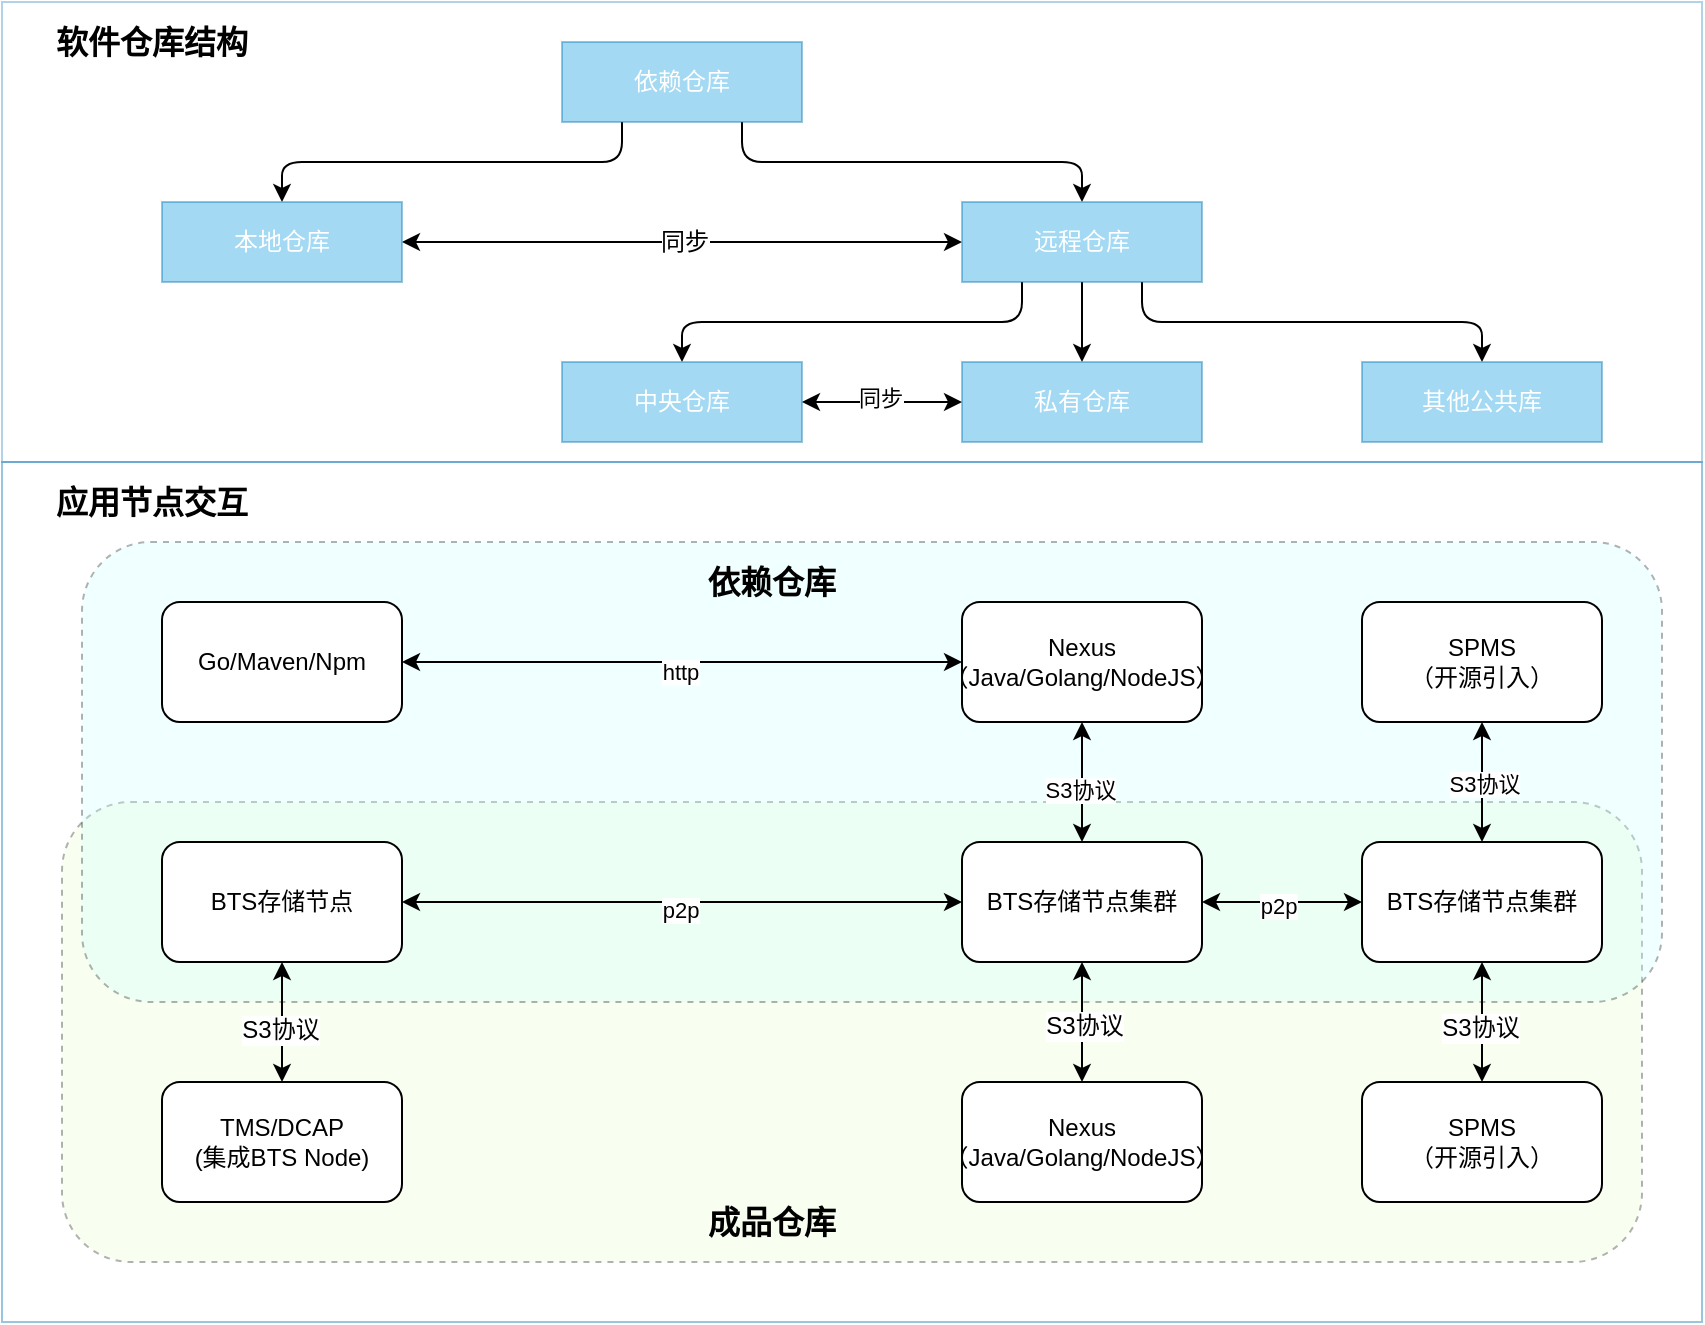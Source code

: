 <mxfile>
    <diagram id="5jQyaycoAosgVHBCEsQQ" name="Page-1">
        <mxGraphModel dx="1795" dy="667" grid="1" gridSize="10" guides="1" tooltips="1" connect="1" arrows="1" fold="1" page="1" pageScale="1" pageWidth="827" pageHeight="1169" math="0" shadow="0">
            <root>
                <mxCell id="0"/>
                <mxCell id="1" parent="0"/>
                <mxCell id="63" value="" style="rounded=0;whiteSpace=wrap;html=1;fillColor=none;strokeColor=#006EAF;fontColor=#ffffff;opacity=30;" vertex="1" parent="1">
                    <mxGeometry x="-40" y="180" width="850" height="230" as="geometry"/>
                </mxCell>
                <mxCell id="57" value="" style="rounded=0;whiteSpace=wrap;html=1;fillColor=none;strokeColor=#006EAF;fontColor=#ffffff;opacity=40;" vertex="1" parent="1">
                    <mxGeometry x="-40" y="410" width="850" height="430" as="geometry"/>
                </mxCell>
                <mxCell id="56" value="" style="rounded=1;whiteSpace=wrap;html=1;fontSize=12;dashed=1;fillColor=#E6FFCC;opacity=30;" vertex="1" parent="1">
                    <mxGeometry x="-10" y="580" width="790" height="230" as="geometry"/>
                </mxCell>
                <mxCell id="55" value="" style="rounded=1;whiteSpace=wrap;html=1;fontSize=12;fillColor=#CCFFFF;dashed=1;opacity=30;" vertex="1" parent="1">
                    <mxGeometry y="450" width="790" height="230" as="geometry"/>
                </mxCell>
                <mxCell id="10" style="edgeStyle=orthogonalEdgeStyle;html=1;exitX=0.25;exitY=1;exitDx=0;exitDy=0;entryX=0.5;entryY=0;entryDx=0;entryDy=0;" edge="1" parent="1" source="2" target="3">
                    <mxGeometry relative="1" as="geometry"/>
                </mxCell>
                <mxCell id="11" style="edgeStyle=orthogonalEdgeStyle;html=1;exitX=0.75;exitY=1;exitDx=0;exitDy=0;entryX=0.5;entryY=0;entryDx=0;entryDy=0;" edge="1" parent="1" source="2" target="4">
                    <mxGeometry relative="1" as="geometry"/>
                </mxCell>
                <mxCell id="2" value="依赖仓库" style="rounded=0;whiteSpace=wrap;html=1;fillColor=#1ba1e2;strokeColor=#006EAF;fontColor=#ffffff;opacity=40;" vertex="1" parent="1">
                    <mxGeometry x="240" y="200" width="120" height="40" as="geometry"/>
                </mxCell>
                <mxCell id="60" style="edgeStyle=orthogonalEdgeStyle;html=1;exitX=1;exitY=0.5;exitDx=0;exitDy=0;fontSize=12;startArrow=classic;startFill=1;" edge="1" parent="1" source="3" target="4">
                    <mxGeometry relative="1" as="geometry"/>
                </mxCell>
                <mxCell id="61" value="同步" style="edgeLabel;html=1;align=center;verticalAlign=middle;resizable=0;points=[];fontSize=12;" vertex="1" connectable="0" parent="60">
                    <mxGeometry x="0.224" y="-1" relative="1" as="geometry">
                        <mxPoint x="-31" y="-1" as="offset"/>
                    </mxGeometry>
                </mxCell>
                <mxCell id="3" value="本地仓库" style="rounded=0;whiteSpace=wrap;html=1;fillColor=#1ba1e2;fontColor=#ffffff;strokeColor=#006EAF;opacity=40;" vertex="1" parent="1">
                    <mxGeometry x="40" y="280" width="120" height="40" as="geometry"/>
                </mxCell>
                <mxCell id="12" style="edgeStyle=orthogonalEdgeStyle;html=1;exitX=0.25;exitY=1;exitDx=0;exitDy=0;" edge="1" parent="1" source="4" target="5">
                    <mxGeometry relative="1" as="geometry"/>
                </mxCell>
                <mxCell id="13" style="edgeStyle=orthogonalEdgeStyle;html=1;exitX=0.5;exitY=1;exitDx=0;exitDy=0;" edge="1" parent="1" source="4" target="6">
                    <mxGeometry relative="1" as="geometry"/>
                </mxCell>
                <mxCell id="14" style="edgeStyle=orthogonalEdgeStyle;html=1;exitX=0.75;exitY=1;exitDx=0;exitDy=0;" edge="1" parent="1" source="4" target="7">
                    <mxGeometry relative="1" as="geometry"/>
                </mxCell>
                <mxCell id="4" value="远程仓库" style="rounded=0;whiteSpace=wrap;html=1;fillColor=#1ba1e2;strokeColor=#006EAF;fontColor=#ffffff;opacity=40;" vertex="1" parent="1">
                    <mxGeometry x="440" y="280" width="120" height="40" as="geometry"/>
                </mxCell>
                <mxCell id="5" value="中央仓库" style="rounded=0;whiteSpace=wrap;html=1;fillColor=#1ba1e2;strokeColor=#006EAF;fontColor=#ffffff;opacity=40;" vertex="1" parent="1">
                    <mxGeometry x="240" y="360" width="120" height="40" as="geometry"/>
                </mxCell>
                <mxCell id="6" value="私有仓库" style="rounded=0;whiteSpace=wrap;html=1;fillColor=#1ba1e2;strokeColor=#006EAF;fontColor=#ffffff;opacity=40;" vertex="1" parent="1">
                    <mxGeometry x="440" y="360" width="120" height="40" as="geometry"/>
                </mxCell>
                <mxCell id="7" value="其他公共库" style="rounded=0;whiteSpace=wrap;html=1;fillColor=#1ba1e2;strokeColor=#006EAF;fontColor=#ffffff;opacity=40;" vertex="1" parent="1">
                    <mxGeometry x="640" y="360" width="120" height="40" as="geometry"/>
                </mxCell>
                <mxCell id="21" style="edgeStyle=orthogonalEdgeStyle;html=1;exitX=0;exitY=0.5;exitDx=0;exitDy=0;startArrow=classic;startFill=1;entryX=1;entryY=0.5;entryDx=0;entryDy=0;" edge="1" parent="1" source="15" target="16">
                    <mxGeometry relative="1" as="geometry">
                        <mxPoint x="360" y="630" as="targetPoint"/>
                    </mxGeometry>
                </mxCell>
                <mxCell id="29" value="p2p" style="edgeLabel;html=1;align=center;verticalAlign=middle;resizable=0;points=[];" vertex="1" connectable="0" parent="21">
                    <mxGeometry x="0.009" y="4" relative="1" as="geometry">
                        <mxPoint as="offset"/>
                    </mxGeometry>
                </mxCell>
                <mxCell id="49" style="edgeStyle=orthogonalEdgeStyle;html=1;exitX=0.5;exitY=1;exitDx=0;exitDy=0;entryX=0.5;entryY=0;entryDx=0;entryDy=0;fontSize=16;startArrow=classic;startFill=1;" edge="1" parent="1" source="15" target="41">
                    <mxGeometry relative="1" as="geometry"/>
                </mxCell>
                <mxCell id="51" value="S3协议" style="edgeLabel;html=1;align=center;verticalAlign=middle;resizable=0;points=[];fontSize=12;" vertex="1" connectable="0" parent="49">
                    <mxGeometry x="0.073" y="1" relative="1" as="geometry">
                        <mxPoint as="offset"/>
                    </mxGeometry>
                </mxCell>
                <mxCell id="15" value="BTS存储节点集群" style="rounded=1;whiteSpace=wrap;html=1;" vertex="1" parent="1">
                    <mxGeometry x="440" y="600" width="120" height="60" as="geometry"/>
                </mxCell>
                <mxCell id="48" style="edgeStyle=orthogonalEdgeStyle;html=1;exitX=0.5;exitY=1;exitDx=0;exitDy=0;entryX=0.5;entryY=0;entryDx=0;entryDy=0;fontSize=16;startArrow=classic;startFill=1;" edge="1" parent="1" source="16" target="40">
                    <mxGeometry relative="1" as="geometry"/>
                </mxCell>
                <mxCell id="53" value="S3协议" style="edgeLabel;html=1;align=center;verticalAlign=middle;resizable=0;points=[];fontSize=12;" vertex="1" connectable="0" parent="48">
                    <mxGeometry x="0.14" y="-1" relative="1" as="geometry">
                        <mxPoint as="offset"/>
                    </mxGeometry>
                </mxCell>
                <mxCell id="16" value="BTS存储节点" style="rounded=1;whiteSpace=wrap;html=1;" vertex="1" parent="1">
                    <mxGeometry x="40" y="600" width="120" height="60" as="geometry"/>
                </mxCell>
                <mxCell id="19" style="edgeStyle=orthogonalEdgeStyle;html=1;exitX=0;exitY=0.5;exitDx=0;exitDy=0;startArrow=classic;startFill=1;" edge="1" parent="1" source="18" target="15">
                    <mxGeometry relative="1" as="geometry"/>
                </mxCell>
                <mxCell id="20" value="p2p" style="edgeLabel;html=1;align=center;verticalAlign=middle;resizable=0;points=[];" vertex="1" connectable="0" parent="19">
                    <mxGeometry x="0.055" y="2" relative="1" as="geometry">
                        <mxPoint as="offset"/>
                    </mxGeometry>
                </mxCell>
                <mxCell id="50" style="edgeStyle=orthogonalEdgeStyle;html=1;exitX=0.5;exitY=1;exitDx=0;exitDy=0;fontSize=16;startArrow=classic;startFill=1;" edge="1" parent="1" source="18" target="42">
                    <mxGeometry relative="1" as="geometry"/>
                </mxCell>
                <mxCell id="52" value="S3协议" style="edgeLabel;html=1;align=center;verticalAlign=middle;resizable=0;points=[];fontSize=12;" vertex="1" connectable="0" parent="50">
                    <mxGeometry x="0.107" y="-1" relative="1" as="geometry">
                        <mxPoint as="offset"/>
                    </mxGeometry>
                </mxCell>
                <mxCell id="18" value="BTS存储节点集群" style="rounded=1;whiteSpace=wrap;html=1;" vertex="1" parent="1">
                    <mxGeometry x="640" y="600" width="120" height="60" as="geometry"/>
                </mxCell>
                <mxCell id="23" value="Go/Maven/Npm" style="rounded=1;whiteSpace=wrap;html=1;" vertex="1" parent="1">
                    <mxGeometry x="40" y="480" width="120" height="60" as="geometry"/>
                </mxCell>
                <mxCell id="31" style="edgeStyle=orthogonalEdgeStyle;html=1;exitX=0.5;exitY=1;exitDx=0;exitDy=0;startArrow=classic;startFill=1;" edge="1" parent="1" source="25" target="15">
                    <mxGeometry relative="1" as="geometry"/>
                </mxCell>
                <mxCell id="33" value="S3协议" style="edgeLabel;html=1;align=center;verticalAlign=middle;resizable=0;points=[];" vertex="1" connectable="0" parent="31">
                    <mxGeometry x="0.12" y="-1" relative="1" as="geometry">
                        <mxPoint as="offset"/>
                    </mxGeometry>
                </mxCell>
                <mxCell id="25" value="Nexus&lt;br&gt;（Java/Golang/NodeJS）" style="rounded=1;whiteSpace=wrap;html=1;" vertex="1" parent="1">
                    <mxGeometry x="440" y="480" width="120" height="60" as="geometry"/>
                </mxCell>
                <mxCell id="30" style="edgeStyle=orthogonalEdgeStyle;html=1;exitX=0.5;exitY=1;exitDx=0;exitDy=0;startArrow=classic;startFill=1;" edge="1" parent="1" source="26" target="18">
                    <mxGeometry relative="1" as="geometry"/>
                </mxCell>
                <mxCell id="32" value="S3协议" style="edgeLabel;html=1;align=center;verticalAlign=middle;resizable=0;points=[];" vertex="1" connectable="0" parent="30">
                    <mxGeometry x="0.02" y="1" relative="1" as="geometry">
                        <mxPoint as="offset"/>
                    </mxGeometry>
                </mxCell>
                <mxCell id="26" value="SPMS&lt;br&gt;（开源引入）" style="rounded=1;whiteSpace=wrap;html=1;" vertex="1" parent="1">
                    <mxGeometry x="640" y="480" width="120" height="60" as="geometry"/>
                </mxCell>
                <mxCell id="27" style="edgeStyle=orthogonalEdgeStyle;html=1;exitX=0;exitY=0.5;exitDx=0;exitDy=0;startArrow=classic;startFill=1;entryX=1;entryY=0.5;entryDx=0;entryDy=0;" edge="1" parent="1" source="6" target="5">
                    <mxGeometry relative="1" as="geometry">
                        <mxPoint x="450" y="520" as="sourcePoint"/>
                        <mxPoint x="170" y="520" as="targetPoint"/>
                    </mxGeometry>
                </mxCell>
                <mxCell id="28" value="同步" style="edgeLabel;html=1;align=center;verticalAlign=middle;resizable=0;points=[];" vertex="1" connectable="0" parent="27">
                    <mxGeometry x="0.03" y="-2" relative="1" as="geometry">
                        <mxPoint as="offset"/>
                    </mxGeometry>
                </mxCell>
                <mxCell id="38" value="软件仓库结构" style="text;html=1;strokeColor=none;fillColor=none;align=center;verticalAlign=middle;whiteSpace=wrap;rounded=0;fontStyle=1;fontSize=16;" vertex="1" parent="1">
                    <mxGeometry x="-40" y="180" width="150" height="40" as="geometry"/>
                </mxCell>
                <mxCell id="40" value="TMS/DCAP&lt;br&gt;(集成BTS Node)" style="rounded=1;whiteSpace=wrap;html=1;" vertex="1" parent="1">
                    <mxGeometry x="40" y="720" width="120" height="60" as="geometry"/>
                </mxCell>
                <mxCell id="41" value="Nexus&lt;br&gt;（Java/Golang/NodeJS）" style="rounded=1;whiteSpace=wrap;html=1;" vertex="1" parent="1">
                    <mxGeometry x="440" y="720" width="120" height="60" as="geometry"/>
                </mxCell>
                <mxCell id="42" value="SPMS&lt;br&gt;（开源引入）" style="rounded=1;whiteSpace=wrap;html=1;" vertex="1" parent="1">
                    <mxGeometry x="640" y="720" width="120" height="60" as="geometry"/>
                </mxCell>
                <mxCell id="43" style="edgeStyle=orthogonalEdgeStyle;html=1;exitX=0;exitY=0.5;exitDx=0;exitDy=0;startArrow=classic;startFill=1;" edge="1" parent="1" source="25">
                    <mxGeometry relative="1" as="geometry">
                        <mxPoint x="430" y="509.5" as="sourcePoint"/>
                        <mxPoint x="160" y="510" as="targetPoint"/>
                    </mxGeometry>
                </mxCell>
                <mxCell id="44" value="http" style="edgeLabel;html=1;align=center;verticalAlign=middle;resizable=0;points=[];" vertex="1" connectable="0" parent="43">
                    <mxGeometry x="0.009" y="4" relative="1" as="geometry">
                        <mxPoint as="offset"/>
                    </mxGeometry>
                </mxCell>
                <mxCell id="58" value="依赖仓库" style="text;html=1;strokeColor=none;fillColor=none;align=center;verticalAlign=middle;whiteSpace=wrap;rounded=0;fontStyle=1;fontSize=16;" vertex="1" parent="1">
                    <mxGeometry x="270" y="450" width="150" height="40" as="geometry"/>
                </mxCell>
                <mxCell id="59" value="成品仓库" style="text;html=1;strokeColor=none;fillColor=none;align=center;verticalAlign=middle;whiteSpace=wrap;rounded=0;fontStyle=1;fontSize=16;" vertex="1" parent="1">
                    <mxGeometry x="270" y="770" width="150" height="40" as="geometry"/>
                </mxCell>
                <mxCell id="64" value="应用节点交互" style="text;html=1;strokeColor=none;fillColor=none;align=center;verticalAlign=middle;whiteSpace=wrap;rounded=0;fontStyle=1;fontSize=16;" vertex="1" parent="1">
                    <mxGeometry x="-40" y="410" width="150" height="40" as="geometry"/>
                </mxCell>
            </root>
        </mxGraphModel>
    </diagram>
</mxfile>